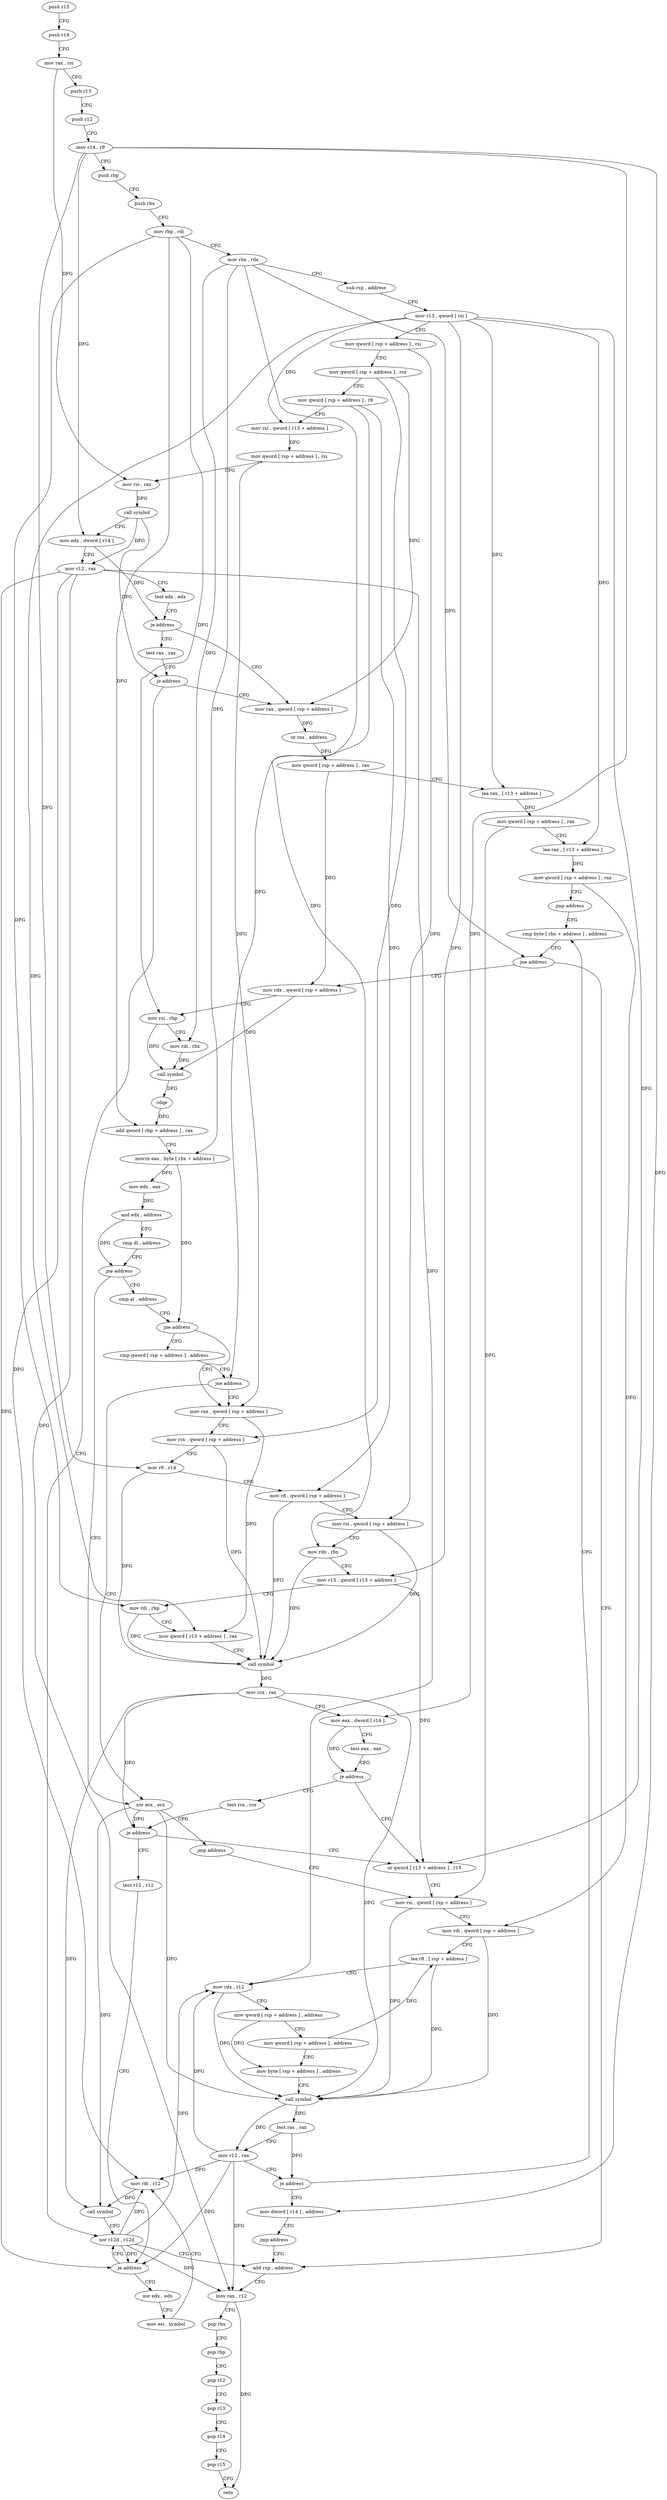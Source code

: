 digraph "func" {
"4371744" [label = "push r15" ]
"4371746" [label = "push r14" ]
"4371748" [label = "mov rax , rsi" ]
"4371751" [label = "push r13" ]
"4371753" [label = "push r12" ]
"4371755" [label = "mov r14 , r9" ]
"4371758" [label = "push rbp" ]
"4371759" [label = "push rbx" ]
"4371760" [label = "mov rbp , rdi" ]
"4371763" [label = "mov rbx , rdx" ]
"4371766" [label = "sub rsp , address" ]
"4371770" [label = "mov r13 , qword [ rsi ]" ]
"4371773" [label = "mov qword [ rsp + address ] , rsi" ]
"4371778" [label = "mov qword [ rsp + address ] , rcx" ]
"4371783" [label = "mov qword [ rsp + address ] , r8" ]
"4371788" [label = "mov rsi , qword [ r13 + address ]" ]
"4371795" [label = "mov qword [ rsp + address ] , rsi" ]
"4371800" [label = "mov rsi , rax" ]
"4371803" [label = "call symbol" ]
"4371808" [label = "mov edx , dword [ r14 ]" ]
"4371811" [label = "mov r12 , rax" ]
"4371814" [label = "test edx , edx" ]
"4371816" [label = "je address" ]
"4371827" [label = "mov rax , qword [ rsp + address ]" ]
"4371818" [label = "test rax , rax" ]
"4371832" [label = "or rax , address" ]
"4371838" [label = "mov qword [ rsp + address ] , rax" ]
"4371843" [label = "lea rax , [ r13 + address ]" ]
"4371850" [label = "mov qword [ rsp + address ] , rax" ]
"4371855" [label = "lea rax , [ r13 + address ]" ]
"4371859" [label = "mov qword [ rsp + address ] , rax" ]
"4371864" [label = "jmp address" ]
"4372012" [label = "cmp byte [ rbx + address ] , address" ]
"4371821" [label = "je address" ]
"4372084" [label = "xor r12d , r12d" ]
"4372016" [label = "jne address" ]
"4372087" [label = "add rsp , address" ]
"4372018" [label = "mov rdx , qword [ rsp + address ]" ]
"4372091" [label = "mov rax , r12" ]
"4372094" [label = "pop rbx" ]
"4372095" [label = "pop rbp" ]
"4372096" [label = "pop r12" ]
"4372098" [label = "pop r13" ]
"4372100" [label = "pop r14" ]
"4372102" [label = "pop r15" ]
"4372104" [label = "retn" ]
"4372023" [label = "mov rsi , rbp" ]
"4372026" [label = "mov rdi , rbx" ]
"4372029" [label = "call symbol" ]
"4372034" [label = "cdqe" ]
"4372036" [label = "add qword [ rbp + address ] , rax" ]
"4372040" [label = "movzx eax , byte [ rbx + address ]" ]
"4372044" [label = "mov edx , eax" ]
"4372046" [label = "and edx , address" ]
"4372049" [label = "cmp dl , address" ]
"4372052" [label = "jne address" ]
"4371872" [label = "cmp al , address" ]
"4372058" [label = "xor ecx , ecx" ]
"4371874" [label = "jne address" ]
"4371888" [label = "mov rax , qword [ rsp + address ]" ]
"4371876" [label = "cmp qword [ rsp + address ] , address" ]
"4372060" [label = "jmp address" ]
"4371958" [label = "mov rsi , qword [ rsp + address ]" ]
"4371893" [label = "mov rcx , qword [ rsp + address ]" ]
"4371898" [label = "mov r9 , r14" ]
"4371901" [label = "mov r8 , qword [ rsp + address ]" ]
"4371906" [label = "mov rsi , qword [ rsp + address ]" ]
"4371911" [label = "mov rdx , rbx" ]
"4371914" [label = "mov r15 , qword [ r13 + address ]" ]
"4371921" [label = "mov rdi , rbp" ]
"4371924" [label = "mov qword [ r13 + address ] , rax" ]
"4371931" [label = "call symbol" ]
"4371936" [label = "mov rcx , rax" ]
"4371939" [label = "mov eax , dword [ r14 ]" ]
"4371942" [label = "test eax , eax" ]
"4371944" [label = "je address" ]
"4371951" [label = "or qword [ r13 + address ] , r15" ]
"4371946" [label = "test rcx , rcx" ]
"4371882" [label = "jne address" ]
"4371963" [label = "mov rdi , qword [ rsp + address ]" ]
"4371968" [label = "lea r8 , [ rsp + address ]" ]
"4371973" [label = "mov rdx , r12" ]
"4371976" [label = "mov qword [ rsp + address ] , address" ]
"4371985" [label = "mov qword [ rsp + address ] , address" ]
"4371994" [label = "mov byte [ rsp + address ] , address" ]
"4371999" [label = "call symbol" ]
"4372004" [label = "test rax , rax" ]
"4372007" [label = "mov r12 , rax" ]
"4372010" [label = "je address" ]
"4372112" [label = "mov dword [ r14 ] , address" ]
"4371949" [label = "je address" ]
"4372064" [label = "test r12 , r12" ]
"4372119" [label = "jmp address" ]
"4372067" [label = "je address" ]
"4372069" [label = "xor edx , edx" ]
"4372071" [label = "mov esi , symbol" ]
"4372076" [label = "mov rdi , r12" ]
"4372079" [label = "call symbol" ]
"4371744" -> "4371746" [ label = "CFG" ]
"4371746" -> "4371748" [ label = "CFG" ]
"4371748" -> "4371751" [ label = "CFG" ]
"4371748" -> "4371800" [ label = "DFG" ]
"4371751" -> "4371753" [ label = "CFG" ]
"4371753" -> "4371755" [ label = "CFG" ]
"4371755" -> "4371758" [ label = "CFG" ]
"4371755" -> "4371808" [ label = "DFG" ]
"4371755" -> "4371898" [ label = "DFG" ]
"4371755" -> "4371939" [ label = "DFG" ]
"4371755" -> "4372112" [ label = "DFG" ]
"4371758" -> "4371759" [ label = "CFG" ]
"4371759" -> "4371760" [ label = "CFG" ]
"4371760" -> "4371763" [ label = "CFG" ]
"4371760" -> "4372023" [ label = "DFG" ]
"4371760" -> "4372036" [ label = "DFG" ]
"4371760" -> "4371921" [ label = "DFG" ]
"4371763" -> "4371766" [ label = "CFG" ]
"4371763" -> "4372016" [ label = "DFG" ]
"4371763" -> "4372026" [ label = "DFG" ]
"4371763" -> "4372040" [ label = "DFG" ]
"4371763" -> "4371911" [ label = "DFG" ]
"4371766" -> "4371770" [ label = "CFG" ]
"4371770" -> "4371773" [ label = "CFG" ]
"4371770" -> "4371788" [ label = "DFG" ]
"4371770" -> "4371843" [ label = "DFG" ]
"4371770" -> "4371855" [ label = "DFG" ]
"4371770" -> "4371914" [ label = "DFG" ]
"4371770" -> "4371924" [ label = "DFG" ]
"4371770" -> "4371951" [ label = "DFG" ]
"4371773" -> "4371778" [ label = "CFG" ]
"4371773" -> "4371906" [ label = "DFG" ]
"4371778" -> "4371783" [ label = "CFG" ]
"4371778" -> "4371827" [ label = "DFG" ]
"4371778" -> "4371893" [ label = "DFG" ]
"4371783" -> "4371788" [ label = "CFG" ]
"4371783" -> "4371901" [ label = "DFG" ]
"4371783" -> "4371882" [ label = "DFG" ]
"4371788" -> "4371795" [ label = "DFG" ]
"4371795" -> "4371800" [ label = "CFG" ]
"4371795" -> "4371888" [ label = "DFG" ]
"4371800" -> "4371803" [ label = "DFG" ]
"4371803" -> "4371808" [ label = "CFG" ]
"4371803" -> "4371811" [ label = "DFG" ]
"4371803" -> "4371821" [ label = "DFG" ]
"4371808" -> "4371811" [ label = "CFG" ]
"4371808" -> "4371816" [ label = "DFG" ]
"4371811" -> "4371814" [ label = "CFG" ]
"4371811" -> "4372091" [ label = "DFG" ]
"4371811" -> "4371973" [ label = "DFG" ]
"4371811" -> "4372067" [ label = "DFG" ]
"4371811" -> "4372076" [ label = "DFG" ]
"4371814" -> "4371816" [ label = "CFG" ]
"4371816" -> "4371827" [ label = "CFG" ]
"4371816" -> "4371818" [ label = "CFG" ]
"4371827" -> "4371832" [ label = "DFG" ]
"4371818" -> "4371821" [ label = "CFG" ]
"4371832" -> "4371838" [ label = "DFG" ]
"4371838" -> "4371843" [ label = "CFG" ]
"4371838" -> "4372018" [ label = "DFG" ]
"4371843" -> "4371850" [ label = "DFG" ]
"4371850" -> "4371855" [ label = "CFG" ]
"4371850" -> "4371958" [ label = "DFG" ]
"4371855" -> "4371859" [ label = "DFG" ]
"4371859" -> "4371864" [ label = "CFG" ]
"4371859" -> "4371963" [ label = "DFG" ]
"4371864" -> "4372012" [ label = "CFG" ]
"4372012" -> "4372016" [ label = "CFG" ]
"4371821" -> "4372084" [ label = "CFG" ]
"4371821" -> "4371827" [ label = "CFG" ]
"4372084" -> "4372087" [ label = "CFG" ]
"4372084" -> "4372091" [ label = "DFG" ]
"4372084" -> "4371973" [ label = "DFG" ]
"4372084" -> "4372067" [ label = "DFG" ]
"4372084" -> "4372076" [ label = "DFG" ]
"4372016" -> "4372087" [ label = "CFG" ]
"4372016" -> "4372018" [ label = "CFG" ]
"4372087" -> "4372091" [ label = "CFG" ]
"4372018" -> "4372023" [ label = "CFG" ]
"4372018" -> "4372029" [ label = "DFG" ]
"4372091" -> "4372094" [ label = "CFG" ]
"4372091" -> "4372104" [ label = "DFG" ]
"4372094" -> "4372095" [ label = "CFG" ]
"4372095" -> "4372096" [ label = "CFG" ]
"4372096" -> "4372098" [ label = "CFG" ]
"4372098" -> "4372100" [ label = "CFG" ]
"4372100" -> "4372102" [ label = "CFG" ]
"4372102" -> "4372104" [ label = "CFG" ]
"4372023" -> "4372026" [ label = "CFG" ]
"4372023" -> "4372029" [ label = "DFG" ]
"4372026" -> "4372029" [ label = "DFG" ]
"4372029" -> "4372034" [ label = "DFG" ]
"4372034" -> "4372036" [ label = "DFG" ]
"4372036" -> "4372040" [ label = "CFG" ]
"4372040" -> "4372044" [ label = "DFG" ]
"4372040" -> "4371874" [ label = "DFG" ]
"4372044" -> "4372046" [ label = "DFG" ]
"4372046" -> "4372049" [ label = "CFG" ]
"4372046" -> "4372052" [ label = "DFG" ]
"4372049" -> "4372052" [ label = "CFG" ]
"4372052" -> "4371872" [ label = "CFG" ]
"4372052" -> "4372058" [ label = "CFG" ]
"4371872" -> "4371874" [ label = "CFG" ]
"4372058" -> "4372060" [ label = "CFG" ]
"4372058" -> "4371999" [ label = "DFG" ]
"4372058" -> "4371949" [ label = "DFG" ]
"4372058" -> "4372079" [ label = "DFG" ]
"4371874" -> "4371888" [ label = "CFG" ]
"4371874" -> "4371876" [ label = "CFG" ]
"4371888" -> "4371893" [ label = "CFG" ]
"4371888" -> "4371924" [ label = "DFG" ]
"4371876" -> "4371882" [ label = "CFG" ]
"4372060" -> "4371958" [ label = "CFG" ]
"4371958" -> "4371963" [ label = "CFG" ]
"4371958" -> "4371999" [ label = "DFG" ]
"4371893" -> "4371898" [ label = "CFG" ]
"4371893" -> "4371931" [ label = "DFG" ]
"4371898" -> "4371901" [ label = "CFG" ]
"4371898" -> "4371931" [ label = "DFG" ]
"4371901" -> "4371906" [ label = "CFG" ]
"4371901" -> "4371931" [ label = "DFG" ]
"4371906" -> "4371911" [ label = "CFG" ]
"4371906" -> "4371931" [ label = "DFG" ]
"4371911" -> "4371914" [ label = "CFG" ]
"4371911" -> "4371931" [ label = "DFG" ]
"4371914" -> "4371921" [ label = "CFG" ]
"4371914" -> "4371951" [ label = "DFG" ]
"4371921" -> "4371924" [ label = "CFG" ]
"4371921" -> "4371931" [ label = "DFG" ]
"4371924" -> "4371931" [ label = "CFG" ]
"4371931" -> "4371936" [ label = "DFG" ]
"4371936" -> "4371939" [ label = "CFG" ]
"4371936" -> "4371999" [ label = "DFG" ]
"4371936" -> "4371949" [ label = "DFG" ]
"4371936" -> "4372079" [ label = "DFG" ]
"4371939" -> "4371942" [ label = "CFG" ]
"4371939" -> "4371944" [ label = "DFG" ]
"4371942" -> "4371944" [ label = "CFG" ]
"4371944" -> "4371951" [ label = "CFG" ]
"4371944" -> "4371946" [ label = "CFG" ]
"4371951" -> "4371958" [ label = "CFG" ]
"4371946" -> "4371949" [ label = "CFG" ]
"4371882" -> "4372058" [ label = "CFG" ]
"4371882" -> "4371888" [ label = "CFG" ]
"4371963" -> "4371968" [ label = "CFG" ]
"4371963" -> "4371999" [ label = "DFG" ]
"4371968" -> "4371973" [ label = "CFG" ]
"4371968" -> "4371999" [ label = "DFG" ]
"4371973" -> "4371976" [ label = "CFG" ]
"4371973" -> "4371999" [ label = "DFG" ]
"4371976" -> "4371985" [ label = "CFG" ]
"4371976" -> "4371994" [ label = "DFG" ]
"4371985" -> "4371994" [ label = "CFG" ]
"4371985" -> "4371968" [ label = "DFG" ]
"4371994" -> "4371999" [ label = "CFG" ]
"4371999" -> "4372004" [ label = "DFG" ]
"4371999" -> "4372007" [ label = "DFG" ]
"4372004" -> "4372007" [ label = "CFG" ]
"4372004" -> "4372010" [ label = "DFG" ]
"4372007" -> "4372010" [ label = "CFG" ]
"4372007" -> "4372091" [ label = "DFG" ]
"4372007" -> "4371973" [ label = "DFG" ]
"4372007" -> "4372067" [ label = "DFG" ]
"4372007" -> "4372076" [ label = "DFG" ]
"4372010" -> "4372112" [ label = "CFG" ]
"4372010" -> "4372012" [ label = "CFG" ]
"4372112" -> "4372119" [ label = "CFG" ]
"4371949" -> "4372064" [ label = "CFG" ]
"4371949" -> "4371951" [ label = "CFG" ]
"4372064" -> "4372067" [ label = "CFG" ]
"4372119" -> "4372087" [ label = "CFG" ]
"4372067" -> "4372084" [ label = "CFG" ]
"4372067" -> "4372069" [ label = "CFG" ]
"4372069" -> "4372071" [ label = "CFG" ]
"4372071" -> "4372076" [ label = "CFG" ]
"4372076" -> "4372079" [ label = "DFG" ]
"4372079" -> "4372084" [ label = "CFG" ]
}
